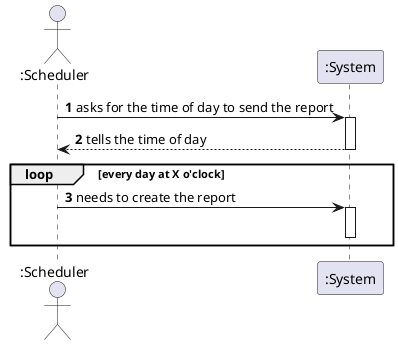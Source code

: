 @startuml
'https://plantuml.com/sequence-diagram

autonumber

actor ":Scheduler" as S
participant ":System" as SYS

S -> SYS : asks for the time of day to send the report
activate SYS
SYS --> S : tells the time of day
deactivate SYS
loop every day at X o'clock
S -> SYS : needs to create the report
activate SYS
deactivate SYS
end loop

@enduml